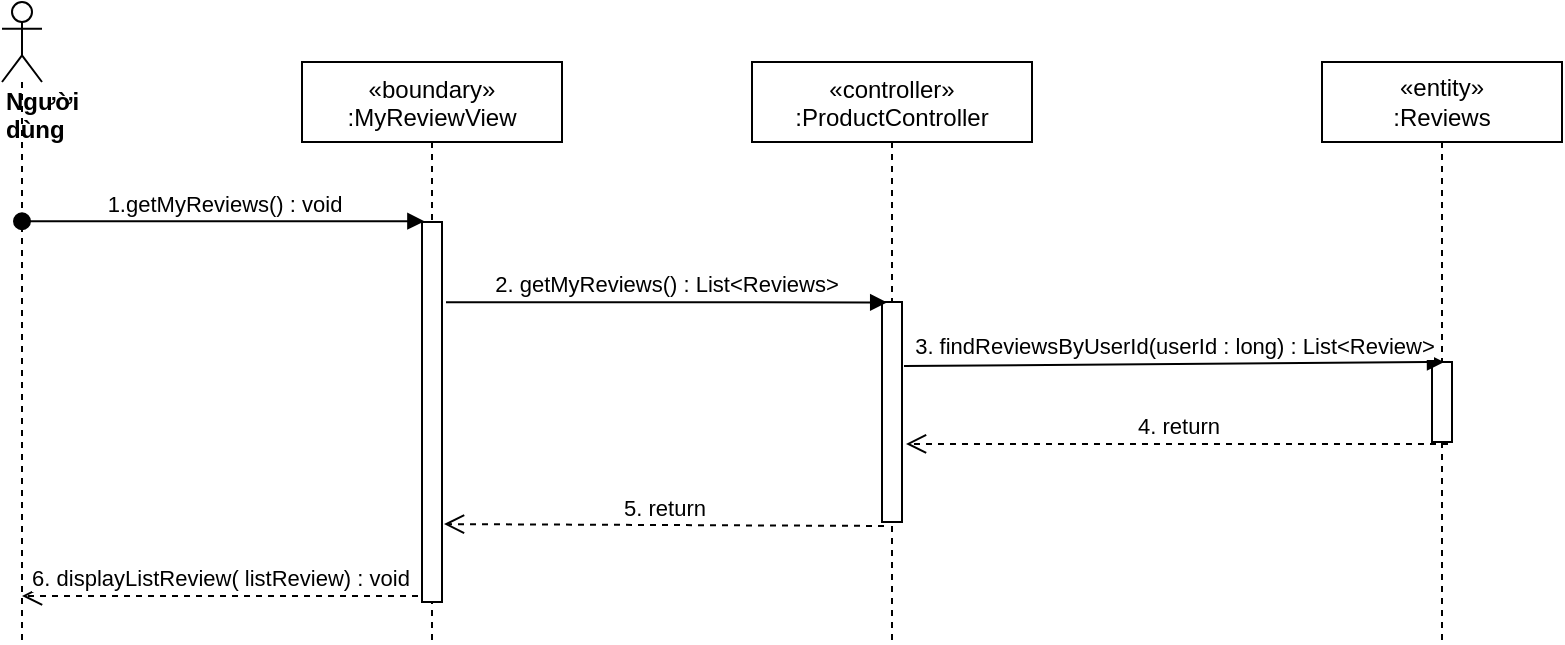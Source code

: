 <mxfile version="14.7.0" type="device"><diagram id="kgpKYQtTHZ0yAKxKKP6v" name="Page-1"><mxGraphModel dx="1108" dy="425" grid="1" gridSize="10" guides="1" tooltips="1" connect="1" arrows="1" fold="1" page="1" pageScale="1" pageWidth="850" pageHeight="1100" math="0" shadow="0"><root><mxCell id="0"/><mxCell id="1" parent="0"/><mxCell id="yrAwT9c3LckqeC45SyWD-1" value="«boundary»&#10;:MyReviewView" style="shape=umlLifeline;perimeter=lifelinePerimeter;container=1;collapsible=0;recursiveResize=0;rounded=0;shadow=0;strokeWidth=1;" parent="1" vertex="1"><mxGeometry x="200" y="80" width="130" height="290" as="geometry"/></mxCell><mxCell id="yrAwT9c3LckqeC45SyWD-6" value="" style="html=1;points=[];perimeter=orthogonalPerimeter;" parent="yrAwT9c3LckqeC45SyWD-1" vertex="1"><mxGeometry x="60" y="80" width="10" height="190" as="geometry"/></mxCell><mxCell id="yrAwT9c3LckqeC45SyWD-8" value="«controller»&#10;:ProductController" style="shape=umlLifeline;perimeter=lifelinePerimeter;container=1;collapsible=0;recursiveResize=0;rounded=0;shadow=0;strokeWidth=1;size=40;" parent="1" vertex="1"><mxGeometry x="425" y="80" width="140" height="290" as="geometry"/></mxCell><mxCell id="yrAwT9c3LckqeC45SyWD-9" value="" style="points=[];perimeter=orthogonalPerimeter;rounded=0;shadow=0;strokeWidth=1;" parent="yrAwT9c3LckqeC45SyWD-8" vertex="1"><mxGeometry x="65" y="120" width="10" height="110" as="geometry"/></mxCell><mxCell id="yrAwT9c3LckqeC45SyWD-10" value="&lt;div&gt;&lt;b&gt;Người dùng&lt;/b&gt;&lt;/div&gt;" style="shape=umlLifeline;participant=umlActor;perimeter=lifelinePerimeter;whiteSpace=wrap;html=1;container=1;collapsible=0;recursiveResize=0;verticalAlign=top;spacingTop=36;outlineConnect=0;align=left;" parent="1" vertex="1"><mxGeometry x="50" y="50" width="20" height="320" as="geometry"/></mxCell><mxCell id="yrAwT9c3LckqeC45SyWD-13" value="1.getMyReviews() : void" style="html=1;verticalAlign=bottom;startArrow=oval;startFill=1;endArrow=block;startSize=8;entryX=0.12;entryY=-0.002;entryDx=0;entryDy=0;entryPerimeter=0;" parent="1" source="yrAwT9c3LckqeC45SyWD-10" target="yrAwT9c3LckqeC45SyWD-6" edge="1"><mxGeometry width="60" relative="1" as="geometry"><mxPoint x="400" y="230" as="sourcePoint"/><mxPoint x="240" y="170" as="targetPoint"/></mxGeometry></mxCell><mxCell id="yrAwT9c3LckqeC45SyWD-14" value="&lt;span&gt;«entity»&lt;br&gt;&lt;/span&gt;:Reviews" style="shape=umlLifeline;perimeter=lifelinePerimeter;whiteSpace=wrap;html=1;container=1;collapsible=0;recursiveResize=0;outlineConnect=0;" parent="1" vertex="1"><mxGeometry x="710" y="80" width="120" height="290" as="geometry"/></mxCell><mxCell id="yrAwT9c3LckqeC45SyWD-15" value="" style="points=[];perimeter=orthogonalPerimeter;rounded=0;shadow=0;strokeWidth=1;" parent="yrAwT9c3LckqeC45SyWD-14" vertex="1"><mxGeometry x="55" y="150" width="10" height="40" as="geometry"/></mxCell><mxCell id="yrAwT9c3LckqeC45SyWD-18" value="3. findReviewsByUserId(userId : long) : List&amp;lt;Review&amp;gt;" style="html=1;verticalAlign=bottom;endArrow=block;entryX=0.6;entryY=0;entryDx=0;entryDy=0;entryPerimeter=0;exitX=1.1;exitY=0.291;exitDx=0;exitDy=0;exitPerimeter=0;" parent="1" source="yrAwT9c3LckqeC45SyWD-9" target="yrAwT9c3LckqeC45SyWD-15" edge="1"><mxGeometry width="80" relative="1" as="geometry"><mxPoint x="714.4" y="279.24" as="sourcePoint"/><mxPoint x="840" y="430" as="targetPoint"/></mxGeometry></mxCell><mxCell id="yrAwT9c3LckqeC45SyWD-19" value="4. return" style="html=1;verticalAlign=bottom;endArrow=open;dashed=1;endSize=8;exitX=0.8;exitY=1.025;exitDx=0;exitDy=0;exitPerimeter=0;entryX=1.2;entryY=0.645;entryDx=0;entryDy=0;entryPerimeter=0;" parent="1" source="yrAwT9c3LckqeC45SyWD-15" target="yrAwT9c3LckqeC45SyWD-9" edge="1"><mxGeometry relative="1" as="geometry"><mxPoint x="840" y="430" as="sourcePoint"/><mxPoint x="490" y="271" as="targetPoint"/></mxGeometry></mxCell><mxCell id="yrAwT9c3LckqeC45SyWD-23" value="2. getMyReviews() : List&amp;lt;Reviews&amp;gt;" style="html=1;verticalAlign=bottom;endArrow=block;entryX=0.26;entryY=0.002;entryDx=0;entryDy=0;entryPerimeter=0;exitX=1.2;exitY=0.211;exitDx=0;exitDy=0;exitPerimeter=0;" parent="1" source="yrAwT9c3LckqeC45SyWD-6" target="yrAwT9c3LckqeC45SyWD-9" edge="1"><mxGeometry width="80" relative="1" as="geometry"><mxPoint x="330" y="431" as="sourcePoint"/><mxPoint x="610" y="440" as="targetPoint"/></mxGeometry></mxCell><mxCell id="QIdN52QrVyu-TQgQiwKn-1" value="5. return" style="html=1;verticalAlign=bottom;endArrow=open;dashed=1;endSize=8;exitX=0.1;exitY=1.018;exitDx=0;exitDy=0;exitPerimeter=0;entryX=1.1;entryY=0.795;entryDx=0;entryDy=0;entryPerimeter=0;" edge="1" parent="1" source="yrAwT9c3LckqeC45SyWD-9" target="yrAwT9c3LckqeC45SyWD-6"><mxGeometry relative="1" as="geometry"><mxPoint x="460" y="220" as="sourcePoint"/><mxPoint x="250" y="306" as="targetPoint"/></mxGeometry></mxCell><mxCell id="QIdN52QrVyu-TQgQiwKn-2" value="6. displayListReview( listReview) : void" style="html=1;verticalAlign=bottom;endArrow=open;dashed=1;endSize=8;exitX=-0.2;exitY=0.984;exitDx=0;exitDy=0;exitPerimeter=0;" edge="1" parent="1" source="yrAwT9c3LckqeC45SyWD-6" target="yrAwT9c3LckqeC45SyWD-10"><mxGeometry relative="1" as="geometry"><mxPoint x="460" y="220" as="sourcePoint"/><mxPoint x="380" y="220" as="targetPoint"/></mxGeometry></mxCell></root></mxGraphModel></diagram></mxfile>